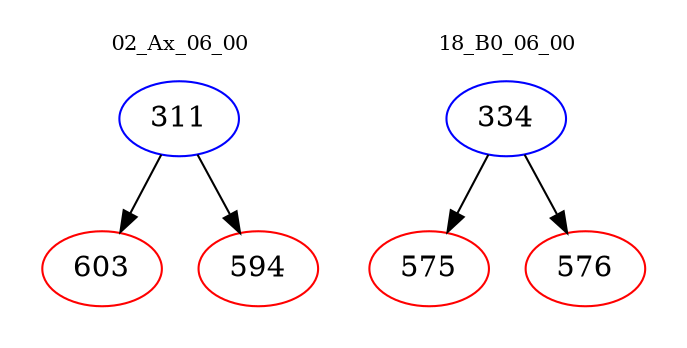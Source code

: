 digraph{
subgraph cluster_0 {
color = white
label = "02_Ax_06_00";
fontsize=10;
T0_311 [label="311", color="blue"]
T0_311 -> T0_603 [color="black"]
T0_603 [label="603", color="red"]
T0_311 -> T0_594 [color="black"]
T0_594 [label="594", color="red"]
}
subgraph cluster_1 {
color = white
label = "18_B0_06_00";
fontsize=10;
T1_334 [label="334", color="blue"]
T1_334 -> T1_575 [color="black"]
T1_575 [label="575", color="red"]
T1_334 -> T1_576 [color="black"]
T1_576 [label="576", color="red"]
}
}
